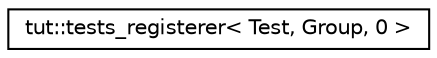 digraph G
{
  edge [fontname="Helvetica",fontsize="10",labelfontname="Helvetica",labelfontsize="10"];
  node [fontname="Helvetica",fontsize="10",shape=record];
  rankdir="LR";
  Node1 [label="tut::tests_registerer\< Test, Group, 0 \>",height=0.2,width=0.4,color="black", fillcolor="white", style="filled",URL="$structtut_1_1tests__registerer_3_01Test_00_01Group_00_010_01_4.html"];
}
